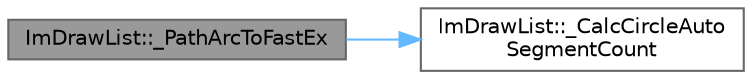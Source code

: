 digraph "ImDrawList::_PathArcToFastEx"
{
 // LATEX_PDF_SIZE
  bgcolor="transparent";
  edge [fontname=Helvetica,fontsize=10,labelfontname=Helvetica,labelfontsize=10];
  node [fontname=Helvetica,fontsize=10,shape=box,height=0.2,width=0.4];
  rankdir="LR";
  Node1 [id="Node000001",label="ImDrawList::_PathArcToFastEx",height=0.2,width=0.4,color="gray40", fillcolor="grey60", style="filled", fontcolor="black",tooltip=" "];
  Node1 -> Node2 [id="edge1_Node000001_Node000002",color="steelblue1",style="solid",tooltip=" "];
  Node2 [id="Node000002",label="ImDrawList::_CalcCircleAuto\lSegmentCount",height=0.2,width=0.4,color="grey40", fillcolor="white", style="filled",URL="$struct_im_draw_list.html#a52afa32aaab6d581cda90dc5d8726ed6",tooltip=" "];
}
